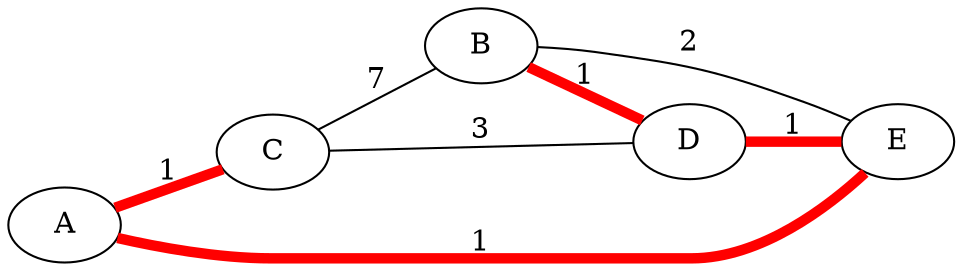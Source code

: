graph G {
rankdir=LR;
0[label=A];
1[label=B];
2[label=C];
3[label=D];
4[label=E];
0--2[label=1, penwidth=5 color=red];
1--3[label=1, penwidth=5, color=red];
1--4[label=2];
2--1[label=7];
2--3[label=3];
3--4[label=1, penwidth=5, color=red];
4--0[label=1, penwidth=5, color=red];
}
